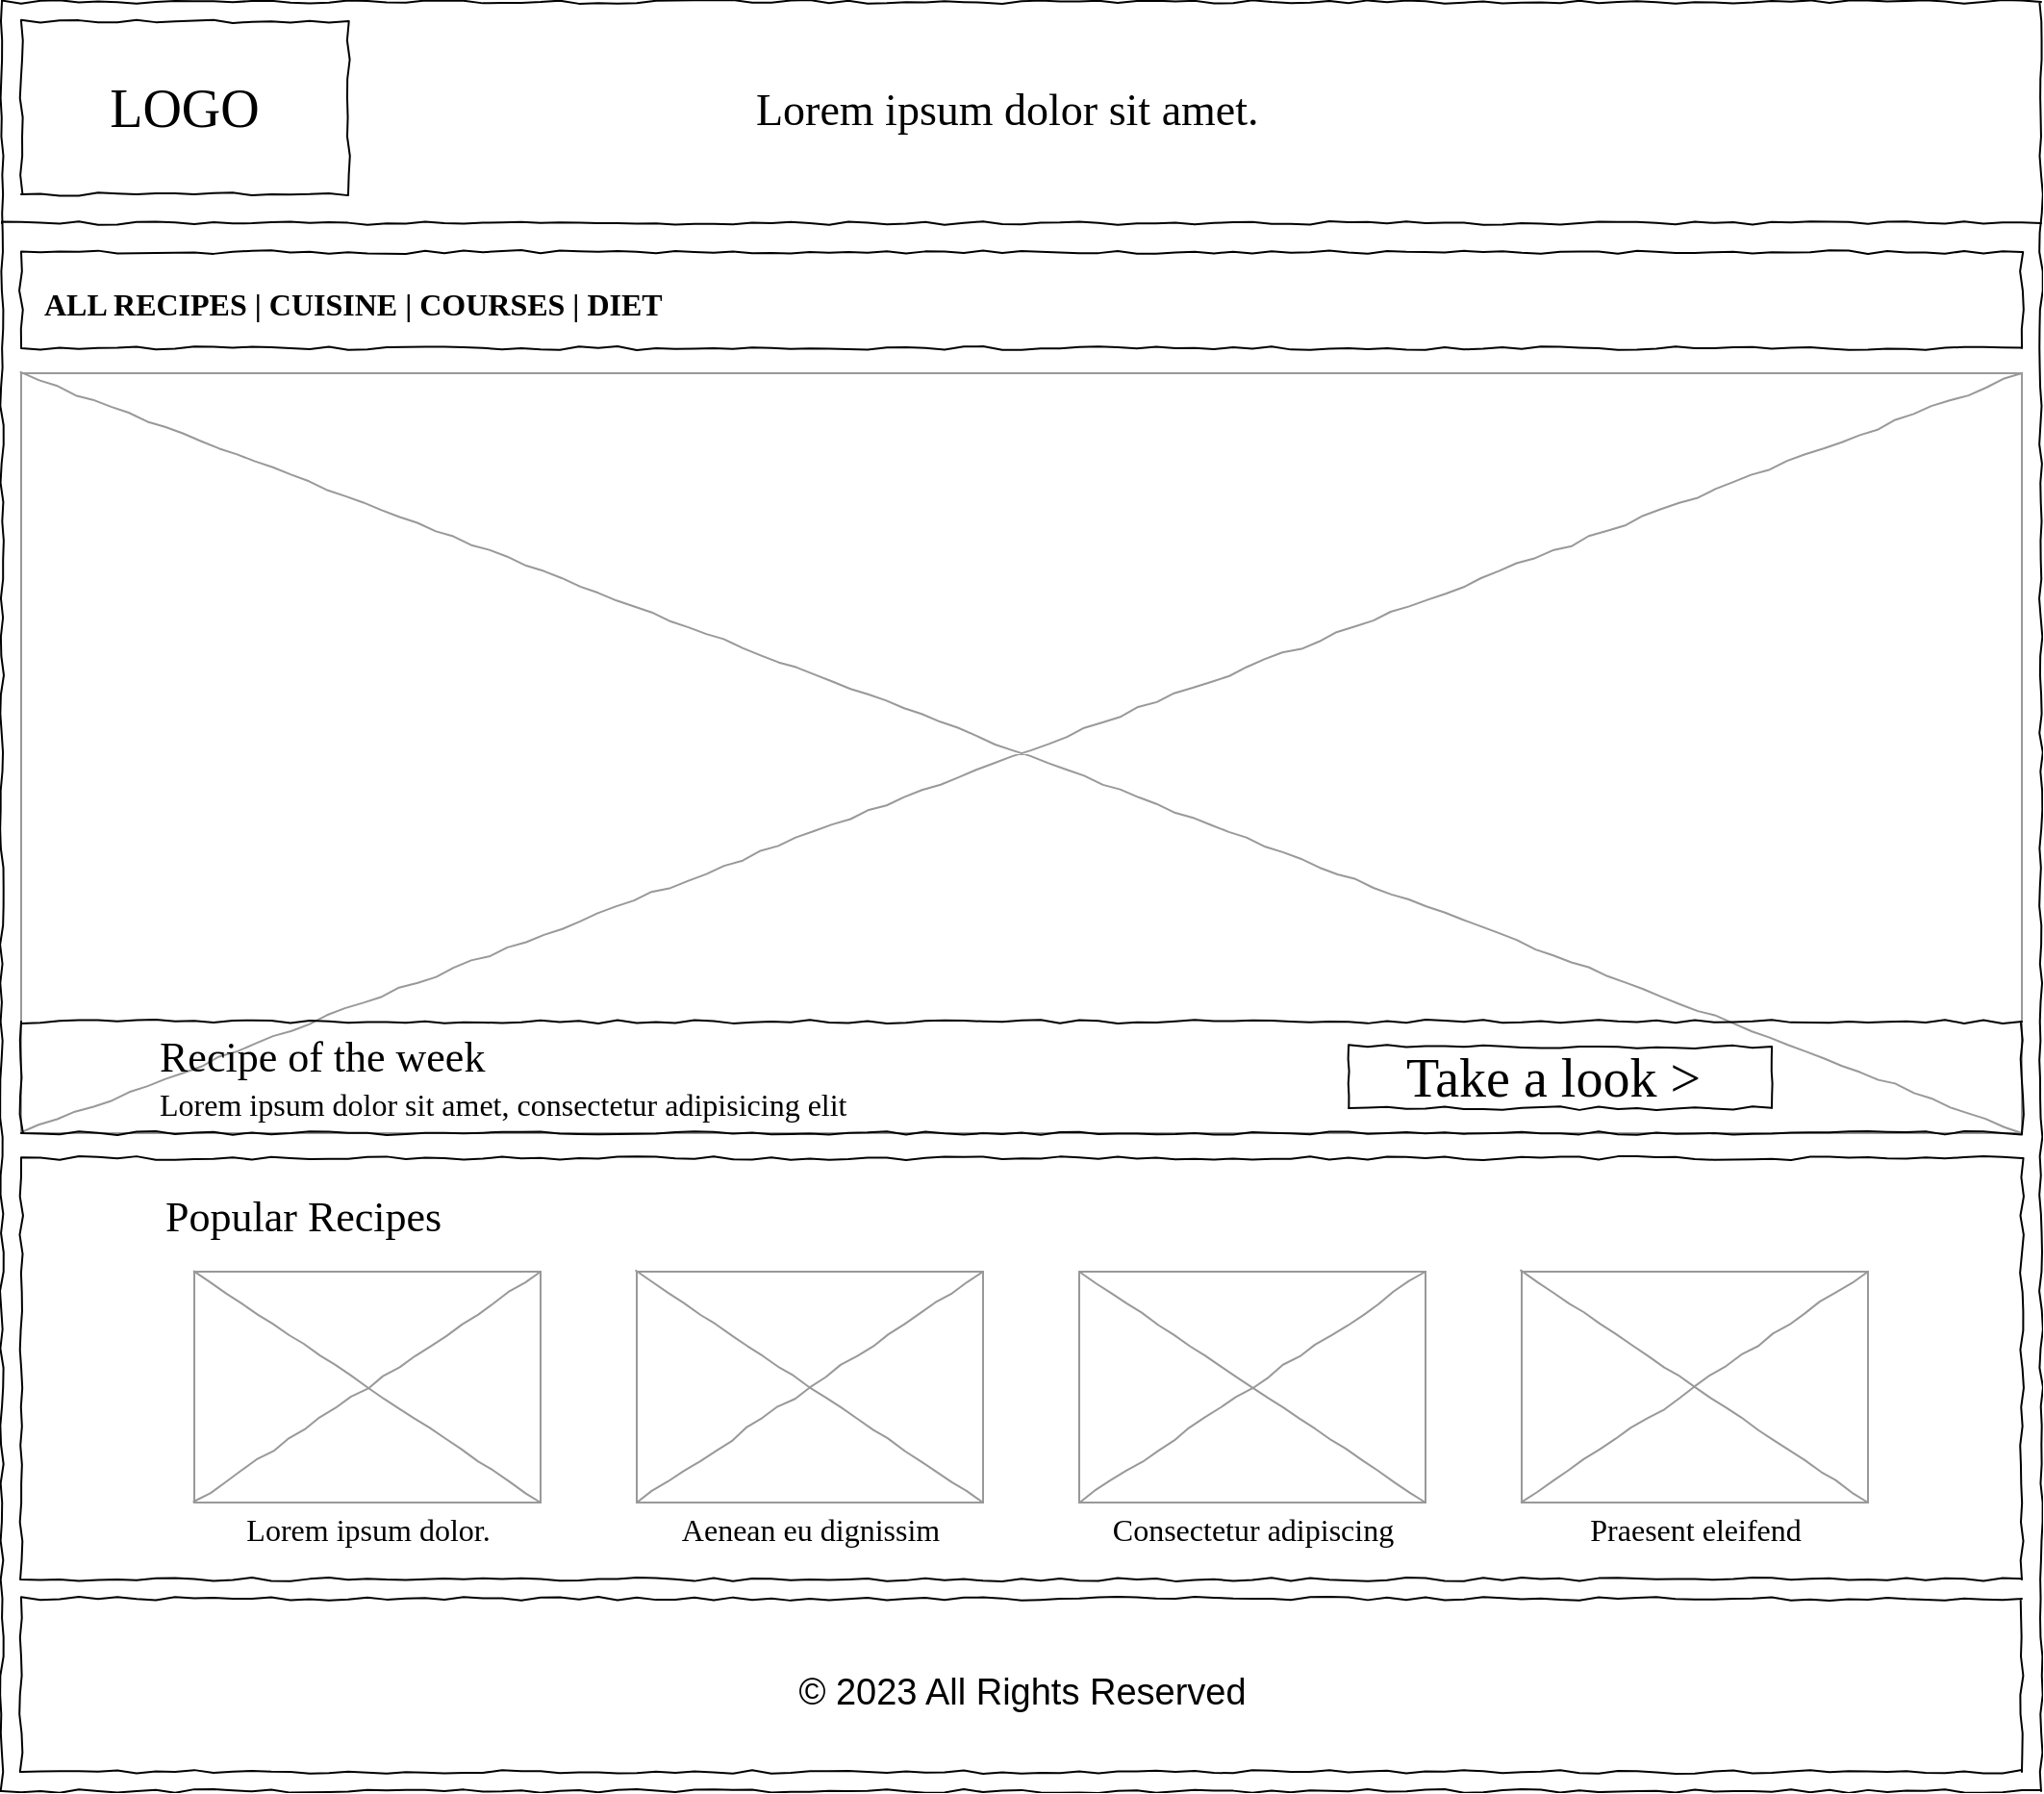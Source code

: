 <mxfile version="20.8.20" type="google"><diagram name="Page-1" id="03018318-947c-dd8e-b7a3-06fadd420f32"><mxGraphModel grid="1" page="1" gridSize="10" guides="1" tooltips="1" connect="1" arrows="1" fold="1" pageScale="1" pageWidth="1100" pageHeight="850" background="none" math="0" shadow="0"><root><mxCell id="0"/><mxCell id="1" parent="0"/><mxCell id="677b7b8949515195-1" value="" style="whiteSpace=wrap;html=1;rounded=0;shadow=0;labelBackgroundColor=none;strokeColor=#000000;strokeWidth=1;fillColor=none;fontFamily=Verdana;fontSize=12;fontColor=#000000;align=center;comic=1;" vertex="1" parent="1"><mxGeometry x="20" y="30" width="1060" height="930" as="geometry"/></mxCell><mxCell id="677b7b8949515195-2" value="LOGO" style="whiteSpace=wrap;html=1;rounded=0;shadow=0;labelBackgroundColor=none;strokeWidth=1;fontFamily=Verdana;fontSize=28;align=center;comic=1;" vertex="1" parent="1"><mxGeometry x="30" y="40" width="170" height="90" as="geometry"/></mxCell><mxCell id="677b7b8949515195-9" value="" style="line;strokeWidth=1;html=1;rounded=0;shadow=0;labelBackgroundColor=none;fillColor=none;fontFamily=Verdana;fontSize=14;fontColor=#000000;align=center;comic=1;" vertex="1" parent="1"><mxGeometry x="20" y="140" width="1060" height="10" as="geometry"/></mxCell><mxCell id="677b7b8949515195-10" value="" style="whiteSpace=wrap;html=1;rounded=0;shadow=0;labelBackgroundColor=none;strokeWidth=1;fillColor=none;fontFamily=Verdana;fontSize=12;align=center;comic=1;" vertex="1" parent="1"><mxGeometry x="30" y="160" width="1040" height="50" as="geometry"/></mxCell><mxCell id="677b7b8949515195-11" value="&lt;font face=&quot;Comic Sans MS&quot; style=&quot;font-size: 23px;&quot;&gt;Lorem ipsum dolor sit amet.&lt;/font&gt;" style="text;html=1;points=[];align=left;verticalAlign=top;spacingTop=-4;fontSize=14;fontFamily=Verdana" vertex="1" parent="1"><mxGeometry x="410" y="70" width="280" height="30" as="geometry"/></mxCell><mxCell id="677b7b8949515195-12" value="&lt;font style=&quot;font-size: 16px;&quot;&gt;&lt;b&gt;ALL RECIPES | CUISINE | COURSES | DIET&lt;/b&gt;&lt;/font&gt;" style="text;html=1;points=[];align=left;verticalAlign=top;spacingTop=-4;fontSize=14;fontFamily=Verdana" vertex="1" parent="1"><mxGeometry x="40" y="175" width="170" height="20" as="geometry"/></mxCell><mxCell id="677b7b8949515195-15" value="&lt;div style=&quot;text-align: justify&quot;&gt;&lt;br&gt;&lt;/div&gt;" style="whiteSpace=wrap;html=1;rounded=0;shadow=0;labelBackgroundColor=none;strokeWidth=1;fontFamily=Verdana;fontSize=12;align=center;verticalAlign=top;spacing=10;comic=1;" vertex="1" parent="1"><mxGeometry x="30" y="631" width="1040" height="219" as="geometry"/></mxCell><mxCell id="qYC7P0EI7lyvb2j1Zvjj-5" value="" style="group" connectable="0" vertex="1" parent="1"><mxGeometry x="30" y="223" width="1040" height="395" as="geometry"/></mxCell><mxCell id="677b7b8949515195-16" value="" style="verticalLabelPosition=bottom;shadow=0;dashed=0;align=center;html=1;verticalAlign=top;strokeWidth=1;shape=mxgraph.mockup.graphics.simpleIcon;strokeColor=#999999;rounded=0;labelBackgroundColor=none;fontFamily=Verdana;fontSize=14;fontColor=#000000;comic=1;" vertex="1" parent="qYC7P0EI7lyvb2j1Zvjj-5"><mxGeometry width="1040" height="395" as="geometry"/></mxCell><mxCell id="qYC7P0EI7lyvb2j1Zvjj-2" value="" style="whiteSpace=wrap;html=1;rounded=0;shadow=0;labelBackgroundColor=none;strokeWidth=1;fillColor=none;fontFamily=Verdana;fontSize=12;align=center;comic=1;" vertex="1" parent="qYC7P0EI7lyvb2j1Zvjj-5"><mxGeometry y="337" width="1040" height="58" as="geometry"/></mxCell><mxCell id="qYC7P0EI7lyvb2j1Zvjj-1" value="&lt;font face=&quot;Comic Sans MS&quot;&gt;&lt;font style=&quot;font-size: 22px;&quot;&gt;Recipe of the week&lt;/font&gt;&lt;br&gt;&lt;/font&gt;&lt;div style=&quot;&quot;&gt;&lt;span style=&quot;background-color: initial;&quot;&gt;&lt;font face=&quot;Comic Sans MS&quot; style=&quot;font-size: 16px;&quot;&gt;Lorem ipsum dolor sit amet, consectetur adipisicing elit&lt;/font&gt;&lt;/span&gt;&lt;/div&gt;" style="text;html=1;points=[];align=left;verticalAlign=top;spacingTop=-4;fontSize=19;fontFamily=Verdana" vertex="1" parent="qYC7P0EI7lyvb2j1Zvjj-5"><mxGeometry x="70" y="340" width="170" height="20" as="geometry"/></mxCell><mxCell id="qYC7P0EI7lyvb2j1Zvjj-3" value="Take a look &amp;gt;&amp;nbsp;" style="whiteSpace=wrap;html=1;rounded=0;shadow=0;labelBackgroundColor=none;strokeWidth=1;fontFamily=Verdana;fontSize=28;align=center;comic=1;" vertex="1" parent="qYC7P0EI7lyvb2j1Zvjj-5"><mxGeometry x="690" y="350" width="220" height="32" as="geometry"/></mxCell><mxCell id="qYC7P0EI7lyvb2j1Zvjj-12" value="" style="verticalLabelPosition=bottom;shadow=0;dashed=0;align=center;html=1;verticalAlign=top;strokeWidth=1;shape=mxgraph.mockup.graphics.simpleIcon;strokeColor=#999999;rounded=0;labelBackgroundColor=none;fontFamily=Verdana;fontSize=14;fontColor=#000000;comic=1;" vertex="1" parent="1"><mxGeometry x="120" y="690" width="180" height="120" as="geometry"/></mxCell><mxCell id="qYC7P0EI7lyvb2j1Zvjj-14" value="&lt;font face=&quot;Comic Sans MS&quot; style=&quot;font-size: 22px;&quot;&gt;Popular Recipes&lt;/font&gt;" style="text;html=1;points=[];align=left;verticalAlign=top;spacingTop=-4;fontSize=19;fontFamily=Verdana" vertex="1" parent="1"><mxGeometry x="103" y="645.5" width="170" height="20" as="geometry"/></mxCell><mxCell id="qYC7P0EI7lyvb2j1Zvjj-16" value="&lt;font face=&quot;Comic Sans MS&quot; style=&quot;font-size: 16px;&quot;&gt;Lorem ipsum dolor.&lt;/font&gt;" style="text;html=1;points=[];align=center;verticalAlign=top;spacingTop=-4;fontSize=19;fontFamily=Verdana" vertex="1" parent="1"><mxGeometry x="125" y="810" width="170" height="20" as="geometry"/></mxCell><mxCell id="qYC7P0EI7lyvb2j1Zvjj-18" value="" style="verticalLabelPosition=bottom;shadow=0;dashed=0;align=center;html=1;verticalAlign=top;strokeWidth=1;shape=mxgraph.mockup.graphics.simpleIcon;strokeColor=#999999;rounded=0;labelBackgroundColor=none;fontFamily=Verdana;fontSize=14;fontColor=#000000;comic=1;" vertex="1" parent="1"><mxGeometry x="350" y="690" width="180" height="120" as="geometry"/></mxCell><mxCell id="qYC7P0EI7lyvb2j1Zvjj-19" value="&lt;font style=&quot;font-size: 16px;&quot; face=&quot;Comic Sans MS&quot;&gt;Praesent eleifend&lt;/font&gt;" style="text;html=1;points=[];align=center;verticalAlign=top;spacingTop=-4;fontSize=19;fontFamily=Verdana" vertex="1" parent="1"><mxGeometry x="815" y="810" width="170" height="20" as="geometry"/></mxCell><mxCell id="qYC7P0EI7lyvb2j1Zvjj-20" value="" style="verticalLabelPosition=bottom;shadow=0;dashed=0;align=center;html=1;verticalAlign=top;strokeWidth=1;shape=mxgraph.mockup.graphics.simpleIcon;strokeColor=#999999;rounded=0;labelBackgroundColor=none;fontFamily=Verdana;fontSize=14;fontColor=#000000;comic=1;" vertex="1" parent="1"><mxGeometry x="580" y="690" width="180" height="120" as="geometry"/></mxCell><mxCell id="qYC7P0EI7lyvb2j1Zvjj-21" value="&lt;font style=&quot;font-size: 16px;&quot; face=&quot;Comic Sans MS&quot;&gt;Consectetur adipiscing&lt;/font&gt;" style="text;html=1;points=[];align=center;verticalAlign=top;spacingTop=-4;fontSize=19;fontFamily=Verdana" vertex="1" parent="1"><mxGeometry x="585" y="810" width="170" height="20" as="geometry"/></mxCell><mxCell id="qYC7P0EI7lyvb2j1Zvjj-22" value="" style="verticalLabelPosition=bottom;shadow=0;dashed=0;align=center;html=1;verticalAlign=top;strokeWidth=1;shape=mxgraph.mockup.graphics.simpleIcon;strokeColor=#999999;rounded=0;labelBackgroundColor=none;fontFamily=Verdana;fontSize=14;fontColor=#000000;comic=1;" vertex="1" parent="1"><mxGeometry x="810" y="690" width="180" height="120" as="geometry"/></mxCell><mxCell id="qYC7P0EI7lyvb2j1Zvjj-23" value="&lt;font face=&quot;Comic Sans MS&quot; style=&quot;font-size: 16px;&quot;&gt;Aenean eu dignissim&lt;/font&gt;" style="text;html=1;points=[];align=center;verticalAlign=top;spacingTop=-4;fontSize=19;fontFamily=Verdana" vertex="1" parent="1"><mxGeometry x="355" y="810" width="170" height="20" as="geometry"/></mxCell><mxCell id="qYC7P0EI7lyvb2j1Zvjj-28" value="&lt;div style=&quot;text-align: justify&quot;&gt;&lt;br&gt;&lt;/div&gt;" style="whiteSpace=wrap;html=1;rounded=0;shadow=0;labelBackgroundColor=none;strokeWidth=1;fontFamily=Verdana;fontSize=12;align=center;verticalAlign=top;spacing=10;comic=1;" vertex="1" parent="1"><mxGeometry x="30" y="860" width="1040" height="90" as="geometry"/></mxCell><mxCell id="qYC7P0EI7lyvb2j1Zvjj-29" value="&lt;font face=&quot;Arial&quot;&gt;© 2023 All Rights Reserved&lt;/font&gt;" style="text;html=1;points=[];align=center;verticalAlign=top;spacingTop=-4;fontSize=19;fontFamily=Verdana" vertex="1" parent="1"><mxGeometry x="465" y="895" width="170" height="20" as="geometry"/></mxCell></root></mxGraphModel></diagram></mxfile>